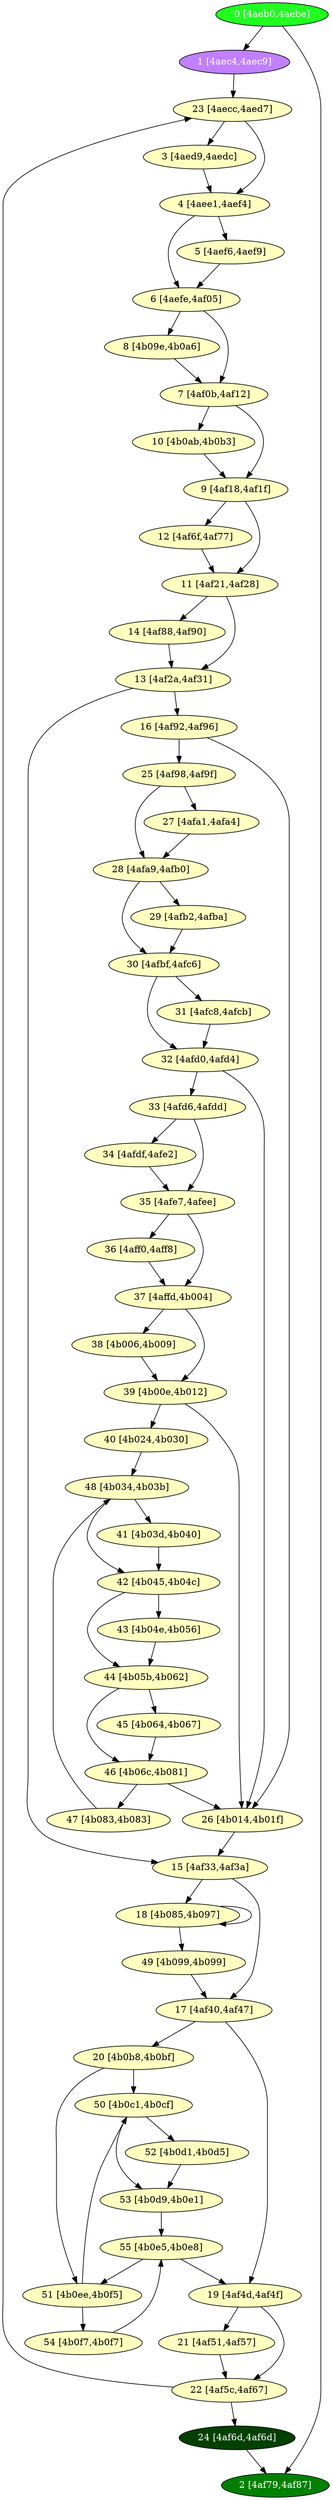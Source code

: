 diGraph libnss3{
	libnss3_0  [style=filled fillcolor="#20FF20" fontcolor="#ffffff" shape=oval label="0 [4aeb0,4aebe]"]
	libnss3_1  [style=filled fillcolor="#C080FF" fontcolor="#ffffff" shape=oval label="1 [4aec4,4aec9]"]
	libnss3_2  [style=filled fillcolor="#008000" fontcolor="#ffffff" shape=oval label="2 [4af79,4af87]"]
	libnss3_3  [style=filled fillcolor="#FFFFC0" fontcolor="#000000" shape=oval label="3 [4aed9,4aedc]"]
	libnss3_4  [style=filled fillcolor="#FFFFC0" fontcolor="#000000" shape=oval label="4 [4aee1,4aef4]"]
	libnss3_5  [style=filled fillcolor="#FFFFC0" fontcolor="#000000" shape=oval label="5 [4aef6,4aef9]"]
	libnss3_6  [style=filled fillcolor="#FFFFC0" fontcolor="#000000" shape=oval label="6 [4aefe,4af05]"]
	libnss3_7  [style=filled fillcolor="#FFFFC0" fontcolor="#000000" shape=oval label="7 [4af0b,4af12]"]
	libnss3_8  [style=filled fillcolor="#FFFFC0" fontcolor="#000000" shape=oval label="8 [4b09e,4b0a6]"]
	libnss3_9  [style=filled fillcolor="#FFFFC0" fontcolor="#000000" shape=oval label="9 [4af18,4af1f]"]
	libnss3_a  [style=filled fillcolor="#FFFFC0" fontcolor="#000000" shape=oval label="10 [4b0ab,4b0b3]"]
	libnss3_b  [style=filled fillcolor="#FFFFC0" fontcolor="#000000" shape=oval label="11 [4af21,4af28]"]
	libnss3_c  [style=filled fillcolor="#FFFFC0" fontcolor="#000000" shape=oval label="12 [4af6f,4af77]"]
	libnss3_d  [style=filled fillcolor="#FFFFC0" fontcolor="#000000" shape=oval label="13 [4af2a,4af31]"]
	libnss3_e  [style=filled fillcolor="#FFFFC0" fontcolor="#000000" shape=oval label="14 [4af88,4af90]"]
	libnss3_f  [style=filled fillcolor="#FFFFC0" fontcolor="#000000" shape=oval label="15 [4af33,4af3a]"]
	libnss3_10  [style=filled fillcolor="#FFFFC0" fontcolor="#000000" shape=oval label="16 [4af92,4af96]"]
	libnss3_11  [style=filled fillcolor="#FFFFC0" fontcolor="#000000" shape=oval label="17 [4af40,4af47]"]
	libnss3_12  [style=filled fillcolor="#FFFFC0" fontcolor="#000000" shape=oval label="18 [4b085,4b097]"]
	libnss3_13  [style=filled fillcolor="#FFFFC0" fontcolor="#000000" shape=oval label="19 [4af4d,4af4f]"]
	libnss3_14  [style=filled fillcolor="#FFFFC0" fontcolor="#000000" shape=oval label="20 [4b0b8,4b0bf]"]
	libnss3_15  [style=filled fillcolor="#FFFFC0" fontcolor="#000000" shape=oval label="21 [4af51,4af57]"]
	libnss3_16  [style=filled fillcolor="#FFFFC0" fontcolor="#000000" shape=oval label="22 [4af5c,4af67]"]
	libnss3_17  [style=filled fillcolor="#FFFFC0" fontcolor="#000000" shape=oval label="23 [4aecc,4aed7]"]
	libnss3_18  [style=filled fillcolor="#004000" fontcolor="#ffffff" shape=oval label="24 [4af6d,4af6d]"]
	libnss3_19  [style=filled fillcolor="#FFFFC0" fontcolor="#000000" shape=oval label="25 [4af98,4af9f]"]
	libnss3_1a  [style=filled fillcolor="#FFFFC0" fontcolor="#000000" shape=oval label="26 [4b014,4b01f]"]
	libnss3_1b  [style=filled fillcolor="#FFFFC0" fontcolor="#000000" shape=oval label="27 [4afa1,4afa4]"]
	libnss3_1c  [style=filled fillcolor="#FFFFC0" fontcolor="#000000" shape=oval label="28 [4afa9,4afb0]"]
	libnss3_1d  [style=filled fillcolor="#FFFFC0" fontcolor="#000000" shape=oval label="29 [4afb2,4afba]"]
	libnss3_1e  [style=filled fillcolor="#FFFFC0" fontcolor="#000000" shape=oval label="30 [4afbf,4afc6]"]
	libnss3_1f  [style=filled fillcolor="#FFFFC0" fontcolor="#000000" shape=oval label="31 [4afc8,4afcb]"]
	libnss3_20  [style=filled fillcolor="#FFFFC0" fontcolor="#000000" shape=oval label="32 [4afd0,4afd4]"]
	libnss3_21  [style=filled fillcolor="#FFFFC0" fontcolor="#000000" shape=oval label="33 [4afd6,4afdd]"]
	libnss3_22  [style=filled fillcolor="#FFFFC0" fontcolor="#000000" shape=oval label="34 [4afdf,4afe2]"]
	libnss3_23  [style=filled fillcolor="#FFFFC0" fontcolor="#000000" shape=oval label="35 [4afe7,4afee]"]
	libnss3_24  [style=filled fillcolor="#FFFFC0" fontcolor="#000000" shape=oval label="36 [4aff0,4aff8]"]
	libnss3_25  [style=filled fillcolor="#FFFFC0" fontcolor="#000000" shape=oval label="37 [4affd,4b004]"]
	libnss3_26  [style=filled fillcolor="#FFFFC0" fontcolor="#000000" shape=oval label="38 [4b006,4b009]"]
	libnss3_27  [style=filled fillcolor="#FFFFC0" fontcolor="#000000" shape=oval label="39 [4b00e,4b012]"]
	libnss3_28  [style=filled fillcolor="#FFFFC0" fontcolor="#000000" shape=oval label="40 [4b024,4b030]"]
	libnss3_29  [style=filled fillcolor="#FFFFC0" fontcolor="#000000" shape=oval label="41 [4b03d,4b040]"]
	libnss3_2a  [style=filled fillcolor="#FFFFC0" fontcolor="#000000" shape=oval label="42 [4b045,4b04c]"]
	libnss3_2b  [style=filled fillcolor="#FFFFC0" fontcolor="#000000" shape=oval label="43 [4b04e,4b056]"]
	libnss3_2c  [style=filled fillcolor="#FFFFC0" fontcolor="#000000" shape=oval label="44 [4b05b,4b062]"]
	libnss3_2d  [style=filled fillcolor="#FFFFC0" fontcolor="#000000" shape=oval label="45 [4b064,4b067]"]
	libnss3_2e  [style=filled fillcolor="#FFFFC0" fontcolor="#000000" shape=oval label="46 [4b06c,4b081]"]
	libnss3_2f  [style=filled fillcolor="#FFFFC0" fontcolor="#000000" shape=oval label="47 [4b083,4b083]"]
	libnss3_30  [style=filled fillcolor="#FFFFC0" fontcolor="#000000" shape=oval label="48 [4b034,4b03b]"]
	libnss3_31  [style=filled fillcolor="#FFFFC0" fontcolor="#000000" shape=oval label="49 [4b099,4b099]"]
	libnss3_32  [style=filled fillcolor="#FFFFC0" fontcolor="#000000" shape=oval label="50 [4b0c1,4b0cf]"]
	libnss3_33  [style=filled fillcolor="#FFFFC0" fontcolor="#000000" shape=oval label="51 [4b0ee,4b0f5]"]
	libnss3_34  [style=filled fillcolor="#FFFFC0" fontcolor="#000000" shape=oval label="52 [4b0d1,4b0d5]"]
	libnss3_35  [style=filled fillcolor="#FFFFC0" fontcolor="#000000" shape=oval label="53 [4b0d9,4b0e1]"]
	libnss3_36  [style=filled fillcolor="#FFFFC0" fontcolor="#000000" shape=oval label="54 [4b0f7,4b0f7]"]
	libnss3_37  [style=filled fillcolor="#FFFFC0" fontcolor="#000000" shape=oval label="55 [4b0e5,4b0e8]"]

	libnss3_0 -> libnss3_1
	libnss3_0 -> libnss3_2
	libnss3_1 -> libnss3_17
	libnss3_3 -> libnss3_4
	libnss3_4 -> libnss3_5
	libnss3_4 -> libnss3_6
	libnss3_5 -> libnss3_6
	libnss3_6 -> libnss3_7
	libnss3_6 -> libnss3_8
	libnss3_7 -> libnss3_9
	libnss3_7 -> libnss3_a
	libnss3_8 -> libnss3_7
	libnss3_9 -> libnss3_b
	libnss3_9 -> libnss3_c
	libnss3_a -> libnss3_9
	libnss3_b -> libnss3_d
	libnss3_b -> libnss3_e
	libnss3_c -> libnss3_b
	libnss3_d -> libnss3_f
	libnss3_d -> libnss3_10
	libnss3_e -> libnss3_d
	libnss3_f -> libnss3_11
	libnss3_f -> libnss3_12
	libnss3_10 -> libnss3_19
	libnss3_10 -> libnss3_1a
	libnss3_11 -> libnss3_13
	libnss3_11 -> libnss3_14
	libnss3_12 -> libnss3_12
	libnss3_12 -> libnss3_31
	libnss3_13 -> libnss3_15
	libnss3_13 -> libnss3_16
	libnss3_14 -> libnss3_32
	libnss3_14 -> libnss3_33
	libnss3_15 -> libnss3_16
	libnss3_16 -> libnss3_17
	libnss3_16 -> libnss3_18
	libnss3_17 -> libnss3_3
	libnss3_17 -> libnss3_4
	libnss3_18 -> libnss3_2
	libnss3_19 -> libnss3_1b
	libnss3_19 -> libnss3_1c
	libnss3_1a -> libnss3_f
	libnss3_1b -> libnss3_1c
	libnss3_1c -> libnss3_1d
	libnss3_1c -> libnss3_1e
	libnss3_1d -> libnss3_1e
	libnss3_1e -> libnss3_1f
	libnss3_1e -> libnss3_20
	libnss3_1f -> libnss3_20
	libnss3_20 -> libnss3_1a
	libnss3_20 -> libnss3_21
	libnss3_21 -> libnss3_22
	libnss3_21 -> libnss3_23
	libnss3_22 -> libnss3_23
	libnss3_23 -> libnss3_24
	libnss3_23 -> libnss3_25
	libnss3_24 -> libnss3_25
	libnss3_25 -> libnss3_26
	libnss3_25 -> libnss3_27
	libnss3_26 -> libnss3_27
	libnss3_27 -> libnss3_1a
	libnss3_27 -> libnss3_28
	libnss3_28 -> libnss3_30
	libnss3_29 -> libnss3_2a
	libnss3_2a -> libnss3_2b
	libnss3_2a -> libnss3_2c
	libnss3_2b -> libnss3_2c
	libnss3_2c -> libnss3_2d
	libnss3_2c -> libnss3_2e
	libnss3_2d -> libnss3_2e
	libnss3_2e -> libnss3_1a
	libnss3_2e -> libnss3_2f
	libnss3_2f -> libnss3_30
	libnss3_30 -> libnss3_29
	libnss3_30 -> libnss3_2a
	libnss3_31 -> libnss3_11
	libnss3_32 -> libnss3_34
	libnss3_32 -> libnss3_35
	libnss3_33 -> libnss3_32
	libnss3_33 -> libnss3_36
	libnss3_34 -> libnss3_35
	libnss3_35 -> libnss3_37
	libnss3_36 -> libnss3_37
	libnss3_37 -> libnss3_13
	libnss3_37 -> libnss3_33
}